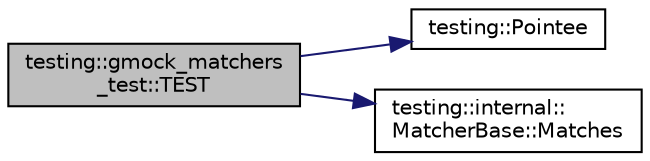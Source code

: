 digraph "testing::gmock_matchers_test::TEST"
{
  edge [fontname="Helvetica",fontsize="10",labelfontname="Helvetica",labelfontsize="10"];
  node [fontname="Helvetica",fontsize="10",shape=record];
  rankdir="LR";
  Node1011 [label="testing::gmock_matchers\l_test::TEST",height=0.2,width=0.4,color="black", fillcolor="grey75", style="filled", fontcolor="black"];
  Node1011 -> Node1012 [color="midnightblue",fontsize="10",style="solid",fontname="Helvetica"];
  Node1012 [label="testing::Pointee",height=0.2,width=0.4,color="black", fillcolor="white", style="filled",URL="$d0/d75/namespacetesting.html#a5122ca3533f3a00f67e146dd81f3b68c"];
  Node1011 -> Node1013 [color="midnightblue",fontsize="10",style="solid",fontname="Helvetica"];
  Node1013 [label="testing::internal::\lMatcherBase::Matches",height=0.2,width=0.4,color="black", fillcolor="white", style="filled",URL="$df/d93/classtesting_1_1internal_1_1_matcher_base.html#a3b479673ff40cac1a7d548e91d789cb2"];
}
